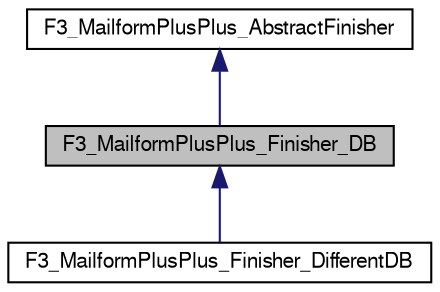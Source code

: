 digraph G
{
  edge [fontname="FreeSans",fontsize="10",labelfontname="FreeSans",labelfontsize="10"];
  node [fontname="FreeSans",fontsize="10",shape=record];
  Node1 [label="F3_MailformPlusPlus_Finisher_DB",height=0.2,width=0.4,color="black", fillcolor="grey75", style="filled" fontcolor="black"];
  Node2 -> Node1 [dir=back,color="midnightblue",fontsize="10",style="solid",fontname="FreeSans"];
  Node2 [label="F3_MailformPlusPlus_AbstractFinisher",height=0.2,width=0.4,color="black", fillcolor="white", style="filled",URL="$df/de1/class_f3___mailform_plus_plus___abstract_finisher.html"];
  Node1 -> Node3 [dir=back,color="midnightblue",fontsize="10",style="solid",fontname="FreeSans"];
  Node3 [label="F3_MailformPlusPlus_Finisher_DifferentDB",height=0.2,width=0.4,color="black", fillcolor="white", style="filled",URL="$db/d0e/class_f3___mailform_plus_plus___finisher___different_d_b.html"];
}
